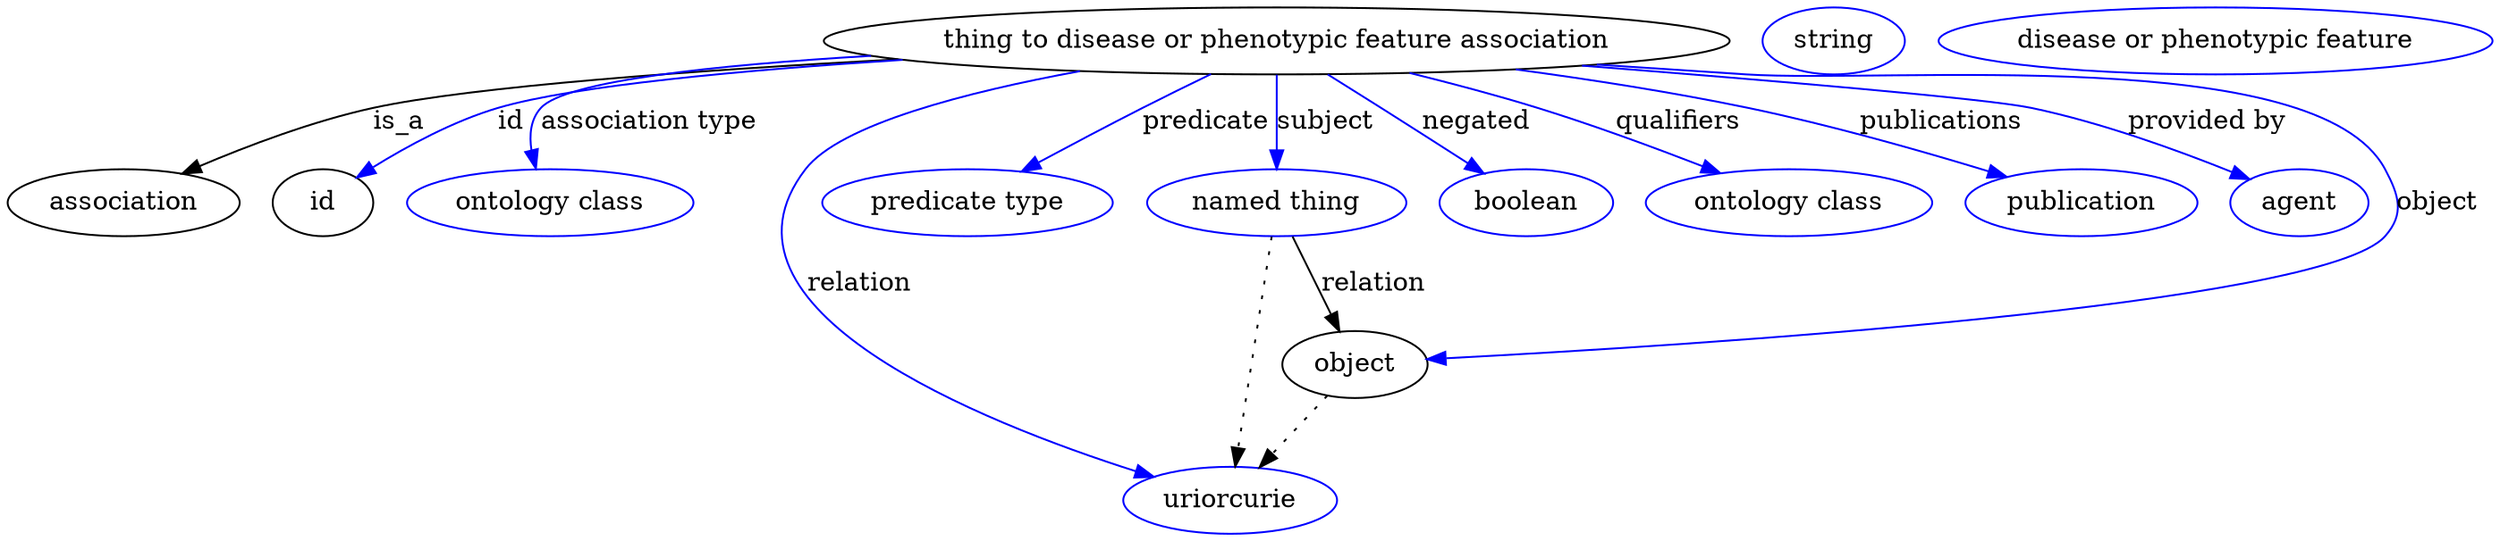digraph {
	graph [bb="0,0,1107,283"];
	node [label="\N"];
	"thing to disease or phenotypic feature association"	 [height=0.5,
		label="thing to disease or phenotypic feature association",
		pos="570.05,265",
		width=5.1454];
	association	 [height=0.5,
		pos="50.046,178",
		width=1.3902];
	"thing to disease or phenotypic feature association" -> association	 [label=is_a,
		lp="183.05,221.5",
		pos="e,78.769,192.97 411.91,255.62 321.11,249.27 216.53,240.03 172.05,229 142.87,221.76 111.61,208.59 88.047,197.44"];
	id	 [height=0.5,
		pos="145.05,178",
		width=0.75];
	"thing to disease or phenotypic feature association" -> id	 [color=blue,
		label=id,
		lp="235.55,221.5",
		pos="e,162.8,191.83 414.98,255.07 342.24,249.1 264.17,240.42 230.05,229 208.84,221.9 187.26,208.87 171.15,197.76",
		style=solid];
	"association type"	 [color=blue,
		height=0.5,
		label="ontology class",
		pos="252.05,178",
		width=1.7151];
	"thing to disease or phenotypic feature association" -> "association type"	 [color=blue,
		label="association type",
		lp="294.05,221.5",
		pos="e,245.61,196.17 408.14,256.19 334.62,250.49 261.41,241.71 250.05,229 244.56,222.87 243.32,214.48 243.96,206.28",
		style=solid];
	subject	 [color=blue,
		height=0.5,
		label="named thing",
		pos="570.05,178",
		width=1.5346];
	"thing to disease or phenotypic feature association" -> subject	 [color=blue,
		label=subject,
		lp="589.55,221.5",
		pos="e,570.05,196 570.05,246.97 570.05,235.19 570.05,219.56 570.05,206.16",
		style=solid];
	predicate	 [color=blue,
		height=0.5,
		label="predicate type",
		pos="436.05,178",
		width=1.679];
	"thing to disease or phenotypic feature association" -> predicate	 [color=blue,
		label=predicate,
		lp="537.05,221.5",
		pos="e,461.63,194.61 542.61,247.18 521.65,233.58 492.65,214.75 470.2,200.17",
		style=solid];
	relation	 [color=blue,
		height=0.5,
		label=uriorcurie,
		pos="546.05,18",
		width=1.2638];
	"thing to disease or phenotypic feature association" -> relation	 [color=blue,
		label=relation,
		lp="390.05,134.5",
		pos="e,513.89,30.821 492.94,248.59 442.14,236.03 382.3,217.3 367.05,196 319.13,129.1 437.8,64.58 504.46,34.938",
		style=solid];
	negated	 [color=blue,
		height=0.5,
		label=boolean,
		pos="682.05,178",
		width=1.0652];
	"thing to disease or phenotypic feature association" -> negated	 [color=blue,
		label=negated,
		lp="654.55,221.5",
		pos="e,661.87,193.67 593.25,246.97 610.89,233.27 635.23,214.37 653.96,199.81",
		style=solid];
	qualifiers	 [color=blue,
		height=0.5,
		label="ontology class",
		pos="800.05,178",
		width=1.7151];
	"thing to disease or phenotypic feature association" -> qualifiers	 [color=blue,
		label=qualifiers,
		lp="743.05,221.5",
		pos="e,766.48,193.18 625.76,247.79 643.25,242.11 662.55,235.57 680.05,229 705.91,219.29 734.4,207.25 757.12,197.3",
		style=solid];
	publications	 [color=blue,
		height=0.5,
		label=publication,
		pos="930.05,178",
		width=1.3902];
	"thing to disease or phenotypic feature association" -> publications	 [color=blue,
		label=publications,
		lp="859.55,221.5",
		pos="e,894.91,190.96 671.3,249.88 703.98,244.25 740.23,237.2 773.05,229 811.43,219.41 854.08,205.33 885.22,194.39",
		style=solid];
	"provided by"	 [color=blue,
		height=0.5,
		label=agent,
		pos="1028,178",
		width=0.83048];
	"thing to disease or phenotypic feature association" -> "provided by"	 [color=blue,
		label="provided by",
		lp="977.05,221.5",
		pos="e,1004.6,189.54 699.96,252.16 782.62,243.73 877.67,233.48 897.05,229 931.63,221.01 969.19,205.64 995.19,193.85",
		style=solid];
	object	 [height=0.5,
		pos="606.05,91",
		width=0.9027];
	"thing to disease or phenotypic feature association" -> object	 [color=blue,
		label=object,
		lp="1090,178",
		pos="e,638.31,93.423 702.29,252.36 722.95,250.49 744.07,248.65 764.05,247 819.56,242.43 961.08,246.22 1014,229 1040.4,220.42 1053.6,220.26 \
1067,196 1074.8,182.01 1077.5,172.12 1067,160 1039.8,128.4 757.54,102.95 648.6,94.237",
		style=solid];
	association_id	 [color=blue,
		height=0.5,
		label=string,
		pos="804.05,265",
		width=0.84854];
	subject -> relation	 [pos="e,548.78,36.223 567.34,159.96 563.2,132.35 555.25,79.375 550.32,46.525",
		style=dotted];
	subject -> object	 [label=relation,
		lp="612.05,134.5",
		pos="e,598.72,108.71 577.5,159.97 582.51,147.88 589.19,131.73 594.83,118.09"];
	object -> relation	 [pos="e,560.23,35.261 592.43,74.435 584.85,65.207 575.25,53.528 566.75,43.191",
		style=dotted];
	"thing to disease or phenotypic feature association_object"	 [color=blue,
		height=0.5,
		label="disease or phenotypic feature",
		pos="967.05,265",
		width=3.1775];
}
